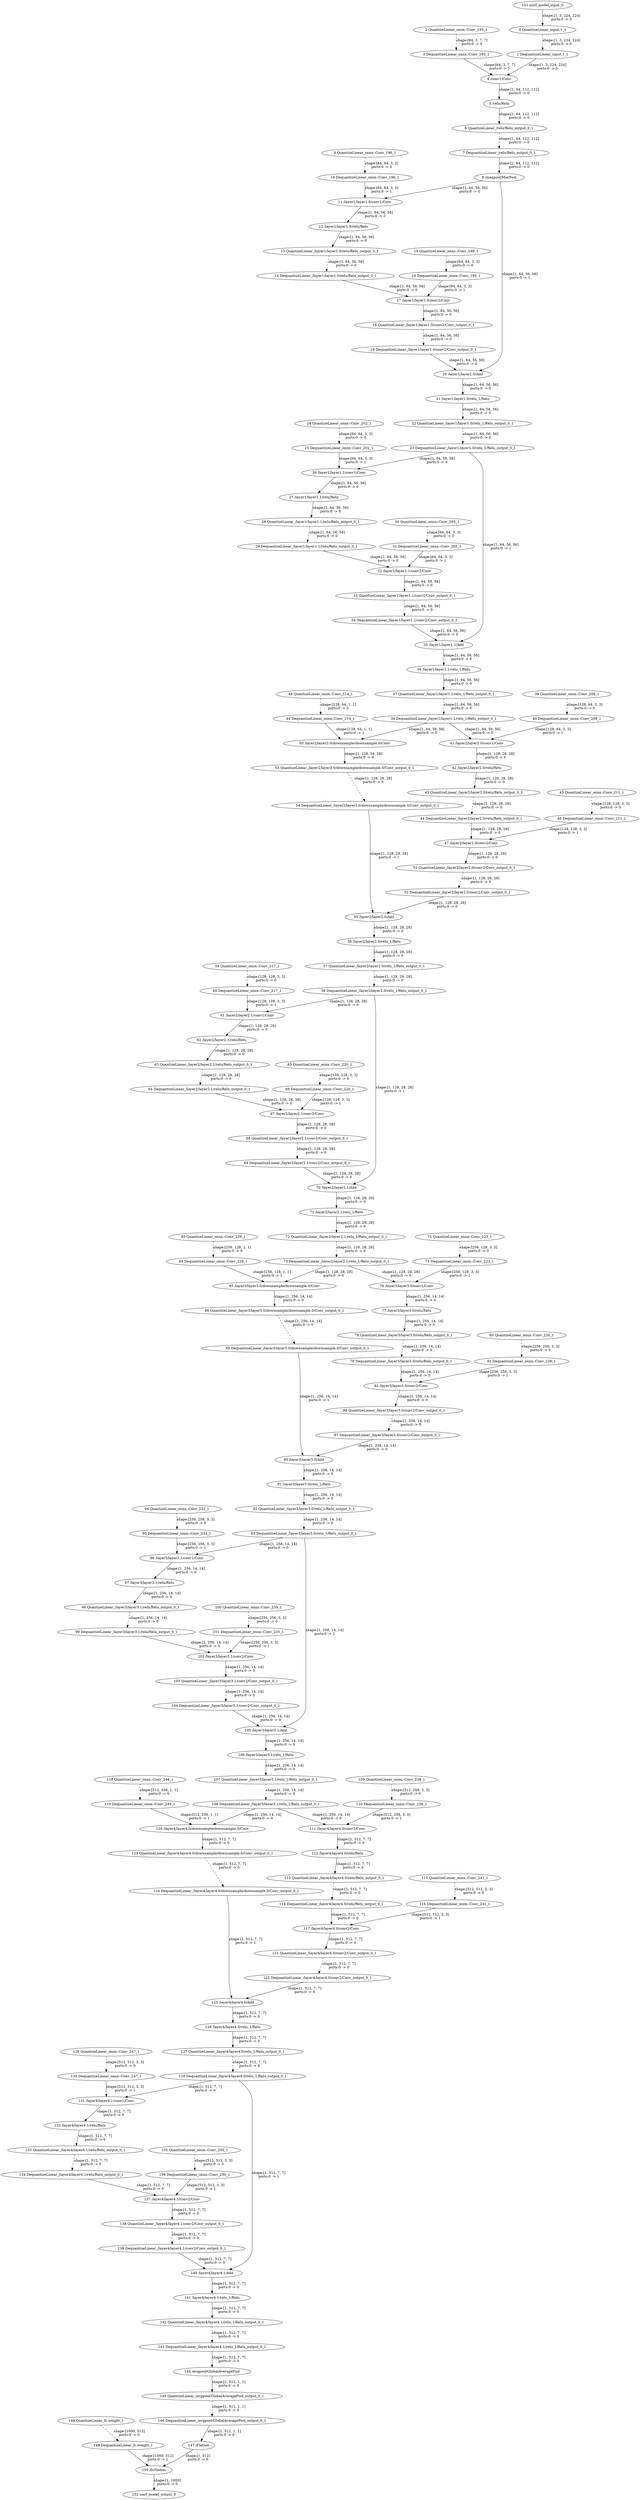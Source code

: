 strict digraph  {
"0 QuantizeLinear_input.1_1" [id=0, type=QuantizeLinear];
"1 DequantizeLinear_input.1_1" [id=1, type=DequantizeLinear];
"2 QuantizeLinear_onnx^^Conv_193_1" [id=2, label="2 QuantizeLinear_onnx::Conv_193_1", type=QuantizeLinear];
"3 DequantizeLinear_onnx^^Conv_193_1" [id=3, label="3 DequantizeLinear_onnx::Conv_193_1", type=DequantizeLinear];
"4 /conv1/Conv" [id=4, type=Conv];
"5 /relu/Relu" [id=5, type=Relu];
"6 QuantizeLinear_/relu/Relu_output_0_1" [id=6, type=QuantizeLinear];
"7 DequantizeLinear_/relu/Relu_output_0_1" [id=7, type=DequantizeLinear];
"8 /maxpool/MaxPool" [id=8, type=MaxPool];
"9 QuantizeLinear_onnx^^Conv_196_1" [id=9, label="9 QuantizeLinear_onnx::Conv_196_1", type=QuantizeLinear];
"10 DequantizeLinear_onnx^^Conv_196_1" [id=10, label="10 DequantizeLinear_onnx::Conv_196_1", type=DequantizeLinear];
"11 /layer1/layer1.0/conv1/Conv" [id=11, type=Conv];
"12 /layer1/layer1.0/relu/Relu" [id=12, type=Relu];
"13 QuantizeLinear_/layer1/layer1.0/relu/Relu_output_0_1" [id=13, type=QuantizeLinear];
"14 DequantizeLinear_/layer1/layer1.0/relu/Relu_output_0_1" [id=14, type=DequantizeLinear];
"15 QuantizeLinear_onnx^^Conv_199_1" [id=15, label="15 QuantizeLinear_onnx::Conv_199_1", type=QuantizeLinear];
"16 DequantizeLinear_onnx^^Conv_199_1" [id=16, label="16 DequantizeLinear_onnx::Conv_199_1", type=DequantizeLinear];
"17 /layer1/layer1.0/conv2/Conv" [id=17, type=Conv];
"18 QuantizeLinear_/layer1/layer1.0/conv2/Conv_output_0_1" [id=18, type=QuantizeLinear];
"19 DequantizeLinear_/layer1/layer1.0/conv2/Conv_output_0_1" [id=19, type=DequantizeLinear];
"20 /layer1/layer1.0/Add" [id=20, type=Add];
"21 /layer1/layer1.0/relu_1/Relu" [id=21, type=Relu];
"22 QuantizeLinear_/layer1/layer1.0/relu_1/Relu_output_0_1" [id=22, type=QuantizeLinear];
"23 DequantizeLinear_/layer1/layer1.0/relu_1/Relu_output_0_1" [id=23, type=DequantizeLinear];
"24 QuantizeLinear_onnx^^Conv_202_1" [id=24, label="24 QuantizeLinear_onnx::Conv_202_1", type=QuantizeLinear];
"25 DequantizeLinear_onnx^^Conv_202_1" [id=25, label="25 DequantizeLinear_onnx::Conv_202_1", type=DequantizeLinear];
"26 /layer1/layer1.1/conv1/Conv" [id=26, type=Conv];
"27 /layer1/layer1.1/relu/Relu" [id=27, type=Relu];
"28 QuantizeLinear_/layer1/layer1.1/relu/Relu_output_0_1" [id=28, type=QuantizeLinear];
"29 DequantizeLinear_/layer1/layer1.1/relu/Relu_output_0_1" [id=29, type=DequantizeLinear];
"30 QuantizeLinear_onnx^^Conv_205_1" [id=30, label="30 QuantizeLinear_onnx::Conv_205_1", type=QuantizeLinear];
"31 DequantizeLinear_onnx^^Conv_205_1" [id=31, label="31 DequantizeLinear_onnx::Conv_205_1", type=DequantizeLinear];
"32 /layer1/layer1.1/conv2/Conv" [id=32, type=Conv];
"33 QuantizeLinear_/layer1/layer1.1/conv2/Conv_output_0_1" [id=33, type=QuantizeLinear];
"34 DequantizeLinear_/layer1/layer1.1/conv2/Conv_output_0_1" [id=34, type=DequantizeLinear];
"35 /layer1/layer1.1/Add" [id=35, type=Add];
"36 /layer1/layer1.1/relu_1/Relu" [id=36, type=Relu];
"37 QuantizeLinear_/layer1/layer1.1/relu_1/Relu_output_0_1" [id=37, type=QuantizeLinear];
"38 DequantizeLinear_/layer1/layer1.1/relu_1/Relu_output_0_1" [id=38, type=DequantizeLinear];
"39 QuantizeLinear_onnx^^Conv_208_1" [id=39, label="39 QuantizeLinear_onnx::Conv_208_1", type=QuantizeLinear];
"40 DequantizeLinear_onnx^^Conv_208_1" [id=40, label="40 DequantizeLinear_onnx::Conv_208_1", type=DequantizeLinear];
"41 /layer2/layer2.0/conv1/Conv" [id=41, type=Conv];
"42 /layer2/layer2.0/relu/Relu" [id=42, type=Relu];
"43 QuantizeLinear_/layer2/layer2.0/relu/Relu_output_0_1" [id=43, type=QuantizeLinear];
"44 DequantizeLinear_/layer2/layer2.0/relu/Relu_output_0_1" [id=44, type=DequantizeLinear];
"45 QuantizeLinear_onnx^^Conv_211_1" [id=45, label="45 QuantizeLinear_onnx::Conv_211_1", type=QuantizeLinear];
"46 DequantizeLinear_onnx^^Conv_211_1" [id=46, label="46 DequantizeLinear_onnx::Conv_211_1", type=DequantizeLinear];
"47 /layer2/layer2.0/conv2/Conv" [id=47, type=Conv];
"48 QuantizeLinear_onnx^^Conv_214_1" [id=48, label="48 QuantizeLinear_onnx::Conv_214_1", type=QuantizeLinear];
"49 DequantizeLinear_onnx^^Conv_214_1" [id=49, label="49 DequantizeLinear_onnx::Conv_214_1", type=DequantizeLinear];
"50 /layer2/layer2.0/downsample/downsample.0/Conv" [id=50, type=Conv];
"51 QuantizeLinear_/layer2/layer2.0/conv2/Conv_output_0_1" [id=51, type=QuantizeLinear];
"52 DequantizeLinear_/layer2/layer2.0/conv2/Conv_output_0_1" [id=52, type=DequantizeLinear];
"53 QuantizeLinear_/layer2/layer2.0/downsample/downsample.0/Conv_output_0_1" [id=53, type=QuantizeLinear];
"54 DequantizeLinear_/layer2/layer2.0/downsample/downsample.0/Conv_output_0_1" [id=54, type=DequantizeLinear];
"55 /layer2/layer2.0/Add" [id=55, type=Add];
"56 /layer2/layer2.0/relu_1/Relu" [id=56, type=Relu];
"57 QuantizeLinear_/layer2/layer2.0/relu_1/Relu_output_0_1" [id=57, type=QuantizeLinear];
"58 DequantizeLinear_/layer2/layer2.0/relu_1/Relu_output_0_1" [id=58, type=DequantizeLinear];
"59 QuantizeLinear_onnx^^Conv_217_1" [id=59, label="59 QuantizeLinear_onnx::Conv_217_1", type=QuantizeLinear];
"60 DequantizeLinear_onnx^^Conv_217_1" [id=60, label="60 DequantizeLinear_onnx::Conv_217_1", type=DequantizeLinear];
"61 /layer2/layer2.1/conv1/Conv" [id=61, type=Conv];
"62 /layer2/layer2.1/relu/Relu" [id=62, type=Relu];
"63 QuantizeLinear_/layer2/layer2.1/relu/Relu_output_0_1" [id=63, type=QuantizeLinear];
"64 DequantizeLinear_/layer2/layer2.1/relu/Relu_output_0_1" [id=64, type=DequantizeLinear];
"65 QuantizeLinear_onnx^^Conv_220_1" [id=65, label="65 QuantizeLinear_onnx::Conv_220_1", type=QuantizeLinear];
"66 DequantizeLinear_onnx^^Conv_220_1" [id=66, label="66 DequantizeLinear_onnx::Conv_220_1", type=DequantizeLinear];
"67 /layer2/layer2.1/conv2/Conv" [id=67, type=Conv];
"68 QuantizeLinear_/layer2/layer2.1/conv2/Conv_output_0_1" [id=68, type=QuantizeLinear];
"69 DequantizeLinear_/layer2/layer2.1/conv2/Conv_output_0_1" [id=69, type=DequantizeLinear];
"70 /layer2/layer2.1/Add" [id=70, type=Add];
"71 /layer2/layer2.1/relu_1/Relu" [id=71, type=Relu];
"72 QuantizeLinear_/layer2/layer2.1/relu_1/Relu_output_0_1" [id=72, type=QuantizeLinear];
"73 DequantizeLinear_/layer2/layer2.1/relu_1/Relu_output_0_1" [id=73, type=DequantizeLinear];
"74 QuantizeLinear_onnx^^Conv_223_1" [id=74, label="74 QuantizeLinear_onnx::Conv_223_1", type=QuantizeLinear];
"75 DequantizeLinear_onnx^^Conv_223_1" [id=75, label="75 DequantizeLinear_onnx::Conv_223_1", type=DequantizeLinear];
"76 /layer3/layer3.0/conv1/Conv" [id=76, type=Conv];
"77 /layer3/layer3.0/relu/Relu" [id=77, type=Relu];
"78 QuantizeLinear_/layer3/layer3.0/relu/Relu_output_0_1" [id=78, type=QuantizeLinear];
"79 DequantizeLinear_/layer3/layer3.0/relu/Relu_output_0_1" [id=79, type=DequantizeLinear];
"80 QuantizeLinear_onnx^^Conv_226_1" [id=80, label="80 QuantizeLinear_onnx::Conv_226_1", type=QuantizeLinear];
"81 DequantizeLinear_onnx^^Conv_226_1" [id=81, label="81 DequantizeLinear_onnx::Conv_226_1", type=DequantizeLinear];
"82 /layer3/layer3.0/conv2/Conv" [id=82, type=Conv];
"83 QuantizeLinear_onnx^^Conv_229_1" [id=83, label="83 QuantizeLinear_onnx::Conv_229_1", type=QuantizeLinear];
"84 DequantizeLinear_onnx^^Conv_229_1" [id=84, label="84 DequantizeLinear_onnx::Conv_229_1", type=DequantizeLinear];
"85 /layer3/layer3.0/downsample/downsample.0/Conv" [id=85, type=Conv];
"86 QuantizeLinear_/layer3/layer3.0/conv2/Conv_output_0_1" [id=86, type=QuantizeLinear];
"87 DequantizeLinear_/layer3/layer3.0/conv2/Conv_output_0_1" [id=87, type=DequantizeLinear];
"88 QuantizeLinear_/layer3/layer3.0/downsample/downsample.0/Conv_output_0_1" [id=88, type=QuantizeLinear];
"89 DequantizeLinear_/layer3/layer3.0/downsample/downsample.0/Conv_output_0_1" [id=89, type=DequantizeLinear];
"90 /layer3/layer3.0/Add" [id=90, type=Add];
"91 /layer3/layer3.0/relu_1/Relu" [id=91, type=Relu];
"92 QuantizeLinear_/layer3/layer3.0/relu_1/Relu_output_0_1" [id=92, type=QuantizeLinear];
"93 DequantizeLinear_/layer3/layer3.0/relu_1/Relu_output_0_1" [id=93, type=DequantizeLinear];
"94 QuantizeLinear_onnx^^Conv_232_1" [id=94, label="94 QuantizeLinear_onnx::Conv_232_1", type=QuantizeLinear];
"95 DequantizeLinear_onnx^^Conv_232_1" [id=95, label="95 DequantizeLinear_onnx::Conv_232_1", type=DequantizeLinear];
"96 /layer3/layer3.1/conv1/Conv" [id=96, type=Conv];
"97 /layer3/layer3.1/relu/Relu" [id=97, type=Relu];
"98 QuantizeLinear_/layer3/layer3.1/relu/Relu_output_0_1" [id=98, type=QuantizeLinear];
"99 DequantizeLinear_/layer3/layer3.1/relu/Relu_output_0_1" [id=99, type=DequantizeLinear];
"100 QuantizeLinear_onnx^^Conv_235_1" [id=100, label="100 QuantizeLinear_onnx::Conv_235_1", type=QuantizeLinear];
"101 DequantizeLinear_onnx^^Conv_235_1" [id=101, label="101 DequantizeLinear_onnx::Conv_235_1", type=DequantizeLinear];
"102 /layer3/layer3.1/conv2/Conv" [id=102, type=Conv];
"103 QuantizeLinear_/layer3/layer3.1/conv2/Conv_output_0_1" [id=103, type=QuantizeLinear];
"104 DequantizeLinear_/layer3/layer3.1/conv2/Conv_output_0_1" [id=104, type=DequantizeLinear];
"105 /layer3/layer3.1/Add" [id=105, type=Add];
"106 /layer3/layer3.1/relu_1/Relu" [id=106, type=Relu];
"107 QuantizeLinear_/layer3/layer3.1/relu_1/Relu_output_0_1" [id=107, type=QuantizeLinear];
"108 DequantizeLinear_/layer3/layer3.1/relu_1/Relu_output_0_1" [id=108, type=DequantizeLinear];
"109 QuantizeLinear_onnx^^Conv_238_1" [id=109, label="109 QuantizeLinear_onnx::Conv_238_1", type=QuantizeLinear];
"110 DequantizeLinear_onnx^^Conv_238_1" [id=110, label="110 DequantizeLinear_onnx::Conv_238_1", type=DequantizeLinear];
"111 /layer4/layer4.0/conv1/Conv" [id=111, type=Conv];
"112 /layer4/layer4.0/relu/Relu" [id=112, type=Relu];
"113 QuantizeLinear_/layer4/layer4.0/relu/Relu_output_0_1" [id=113, type=QuantizeLinear];
"114 DequantizeLinear_/layer4/layer4.0/relu/Relu_output_0_1" [id=114, type=DequantizeLinear];
"115 QuantizeLinear_onnx^^Conv_241_1" [id=115, label="115 QuantizeLinear_onnx::Conv_241_1", type=QuantizeLinear];
"116 DequantizeLinear_onnx^^Conv_241_1" [id=116, label="116 DequantizeLinear_onnx::Conv_241_1", type=DequantizeLinear];
"117 /layer4/layer4.0/conv2/Conv" [id=117, type=Conv];
"118 QuantizeLinear_onnx^^Conv_244_1" [id=118, label="118 QuantizeLinear_onnx::Conv_244_1", type=QuantizeLinear];
"119 DequantizeLinear_onnx^^Conv_244_1" [id=119, label="119 DequantizeLinear_onnx::Conv_244_1", type=DequantizeLinear];
"120 /layer4/layer4.0/downsample/downsample.0/Conv" [id=120, type=Conv];
"121 QuantizeLinear_/layer4/layer4.0/conv2/Conv_output_0_1" [id=121, type=QuantizeLinear];
"122 DequantizeLinear_/layer4/layer4.0/conv2/Conv_output_0_1" [id=122, type=DequantizeLinear];
"123 QuantizeLinear_/layer4/layer4.0/downsample/downsample.0/Conv_output_0_1" [id=123, type=QuantizeLinear];
"124 DequantizeLinear_/layer4/layer4.0/downsample/downsample.0/Conv_output_0_1" [id=124, type=DequantizeLinear];
"125 /layer4/layer4.0/Add" [id=125, type=Add];
"126 /layer4/layer4.0/relu_1/Relu" [id=126, type=Relu];
"127 QuantizeLinear_/layer4/layer4.0/relu_1/Relu_output_0_1" [id=127, type=QuantizeLinear];
"128 DequantizeLinear_/layer4/layer4.0/relu_1/Relu_output_0_1" [id=128, type=DequantizeLinear];
"129 QuantizeLinear_onnx^^Conv_247_1" [id=129, label="129 QuantizeLinear_onnx::Conv_247_1", type=QuantizeLinear];
"130 DequantizeLinear_onnx^^Conv_247_1" [id=130, label="130 DequantizeLinear_onnx::Conv_247_1", type=DequantizeLinear];
"131 /layer4/layer4.1/conv1/Conv" [id=131, type=Conv];
"132 /layer4/layer4.1/relu/Relu" [id=132, type=Relu];
"133 QuantizeLinear_/layer4/layer4.1/relu/Relu_output_0_1" [id=133, type=QuantizeLinear];
"134 DequantizeLinear_/layer4/layer4.1/relu/Relu_output_0_1" [id=134, type=DequantizeLinear];
"135 QuantizeLinear_onnx^^Conv_250_1" [id=135, label="135 QuantizeLinear_onnx::Conv_250_1", type=QuantizeLinear];
"136 DequantizeLinear_onnx^^Conv_250_1" [id=136, label="136 DequantizeLinear_onnx::Conv_250_1", type=DequantizeLinear];
"137 /layer4/layer4.1/conv2/Conv" [id=137, type=Conv];
"138 QuantizeLinear_/layer4/layer4.1/conv2/Conv_output_0_1" [id=138, type=QuantizeLinear];
"139 DequantizeLinear_/layer4/layer4.1/conv2/Conv_output_0_1" [id=139, type=DequantizeLinear];
"140 /layer4/layer4.1/Add" [id=140, type=Add];
"141 /layer4/layer4.1/relu_1/Relu" [id=141, type=Relu];
"142 QuantizeLinear_/layer4/layer4.1/relu_1/Relu_output_0_1" [id=142, type=QuantizeLinear];
"143 DequantizeLinear_/layer4/layer4.1/relu_1/Relu_output_0_1" [id=143, type=DequantizeLinear];
"144 /avgpool/GlobalAveragePool" [id=144, type=GlobalAveragePool];
"145 QuantizeLinear_/avgpool/GlobalAveragePool_output_0_1" [id=145, type=QuantizeLinear];
"146 DequantizeLinear_/avgpool/GlobalAveragePool_output_0_1" [id=146, type=DequantizeLinear];
"147 /Flatten" [id=147, type=Flatten];
"148 QuantizeLinear_fc.weight_1" [id=148, type=QuantizeLinear];
"149 DequantizeLinear_fc.weight_1" [id=149, type=DequantizeLinear];
"150 /fc/Gemm" [id=150, type=Gemm];
"151 nncf_model_input_0" [id=151, type=nncf_model_input];
"152 nncf_model_output_0" [id=152, type=nncf_model_output];
"0 QuantizeLinear_input.1_1" -> "1 DequantizeLinear_input.1_1"  [label="shape:[1, 3, 224, 224]\nports:0 -> 0", style=dashed];
"1 DequantizeLinear_input.1_1" -> "4 /conv1/Conv"  [label="shape:[1, 3, 224, 224]\nports:0 -> 0", style=solid];
"2 QuantizeLinear_onnx^^Conv_193_1" -> "3 DequantizeLinear_onnx^^Conv_193_1"  [label="shape:[64, 3, 7, 7]\nports:0 -> 0", style=dashed];
"3 DequantizeLinear_onnx^^Conv_193_1" -> "4 /conv1/Conv"  [label="shape:[64, 3, 7, 7]\nports:0 -> 1", style=solid];
"4 /conv1/Conv" -> "5 /relu/Relu"  [label="shape:[1, 64, 112, 112]\nports:0 -> 0", style=solid];
"5 /relu/Relu" -> "6 QuantizeLinear_/relu/Relu_output_0_1"  [label="shape:[1, 64, 112, 112]\nports:0 -> 0", style=solid];
"6 QuantizeLinear_/relu/Relu_output_0_1" -> "7 DequantizeLinear_/relu/Relu_output_0_1"  [label="shape:[1, 64, 112, 112]\nports:0 -> 0", style=dashed];
"7 DequantizeLinear_/relu/Relu_output_0_1" -> "8 /maxpool/MaxPool"  [label="shape:[1, 64, 112, 112]\nports:0 -> 0", style=solid];
"8 /maxpool/MaxPool" -> "11 /layer1/layer1.0/conv1/Conv"  [label="shape:[1, 64, 56, 56]\nports:0 -> 0", style=solid];
"8 /maxpool/MaxPool" -> "20 /layer1/layer1.0/Add"  [label="shape:[1, 64, 56, 56]\nports:0 -> 1", style=solid];
"9 QuantizeLinear_onnx^^Conv_196_1" -> "10 DequantizeLinear_onnx^^Conv_196_1"  [label="shape:[64, 64, 3, 3]\nports:0 -> 0", style=dashed];
"10 DequantizeLinear_onnx^^Conv_196_1" -> "11 /layer1/layer1.0/conv1/Conv"  [label="shape:[64, 64, 3, 3]\nports:0 -> 1", style=solid];
"11 /layer1/layer1.0/conv1/Conv" -> "12 /layer1/layer1.0/relu/Relu"  [label="shape:[1, 64, 56, 56]\nports:0 -> 0", style=solid];
"12 /layer1/layer1.0/relu/Relu" -> "13 QuantizeLinear_/layer1/layer1.0/relu/Relu_output_0_1"  [label="shape:[1, 64, 56, 56]\nports:0 -> 0", style=solid];
"13 QuantizeLinear_/layer1/layer1.0/relu/Relu_output_0_1" -> "14 DequantizeLinear_/layer1/layer1.0/relu/Relu_output_0_1"  [label="shape:[1, 64, 56, 56]\nports:0 -> 0", style=dashed];
"14 DequantizeLinear_/layer1/layer1.0/relu/Relu_output_0_1" -> "17 /layer1/layer1.0/conv2/Conv"  [label="shape:[1, 64, 56, 56]\nports:0 -> 0", style=solid];
"15 QuantizeLinear_onnx^^Conv_199_1" -> "16 DequantizeLinear_onnx^^Conv_199_1"  [label="shape:[64, 64, 3, 3]\nports:0 -> 0", style=dashed];
"16 DequantizeLinear_onnx^^Conv_199_1" -> "17 /layer1/layer1.0/conv2/Conv"  [label="shape:[64, 64, 3, 3]\nports:0 -> 1", style=solid];
"17 /layer1/layer1.0/conv2/Conv" -> "18 QuantizeLinear_/layer1/layer1.0/conv2/Conv_output_0_1"  [label="shape:[1, 64, 56, 56]\nports:0 -> 0", style=solid];
"18 QuantizeLinear_/layer1/layer1.0/conv2/Conv_output_0_1" -> "19 DequantizeLinear_/layer1/layer1.0/conv2/Conv_output_0_1"  [label="shape:[1, 64, 56, 56]\nports:0 -> 0", style=dashed];
"19 DequantizeLinear_/layer1/layer1.0/conv2/Conv_output_0_1" -> "20 /layer1/layer1.0/Add"  [label="shape:[1, 64, 56, 56]\nports:0 -> 0", style=solid];
"20 /layer1/layer1.0/Add" -> "21 /layer1/layer1.0/relu_1/Relu"  [label="shape:[1, 64, 56, 56]\nports:0 -> 0", style=solid];
"21 /layer1/layer1.0/relu_1/Relu" -> "22 QuantizeLinear_/layer1/layer1.0/relu_1/Relu_output_0_1"  [label="shape:[1, 64, 56, 56]\nports:0 -> 0", style=solid];
"22 QuantizeLinear_/layer1/layer1.0/relu_1/Relu_output_0_1" -> "23 DequantizeLinear_/layer1/layer1.0/relu_1/Relu_output_0_1"  [label="shape:[1, 64, 56, 56]\nports:0 -> 0", style=dashed];
"23 DequantizeLinear_/layer1/layer1.0/relu_1/Relu_output_0_1" -> "26 /layer1/layer1.1/conv1/Conv"  [label="shape:[1, 64, 56, 56]\nports:0 -> 0", style=solid];
"23 DequantizeLinear_/layer1/layer1.0/relu_1/Relu_output_0_1" -> "35 /layer1/layer1.1/Add"  [label="shape:[1, 64, 56, 56]\nports:0 -> 1", style=solid];
"24 QuantizeLinear_onnx^^Conv_202_1" -> "25 DequantizeLinear_onnx^^Conv_202_1"  [label="shape:[64, 64, 3, 3]\nports:0 -> 0", style=dashed];
"25 DequantizeLinear_onnx^^Conv_202_1" -> "26 /layer1/layer1.1/conv1/Conv"  [label="shape:[64, 64, 3, 3]\nports:0 -> 1", style=solid];
"26 /layer1/layer1.1/conv1/Conv" -> "27 /layer1/layer1.1/relu/Relu"  [label="shape:[1, 64, 56, 56]\nports:0 -> 0", style=solid];
"27 /layer1/layer1.1/relu/Relu" -> "28 QuantizeLinear_/layer1/layer1.1/relu/Relu_output_0_1"  [label="shape:[1, 64, 56, 56]\nports:0 -> 0", style=solid];
"28 QuantizeLinear_/layer1/layer1.1/relu/Relu_output_0_1" -> "29 DequantizeLinear_/layer1/layer1.1/relu/Relu_output_0_1"  [label="shape:[1, 64, 56, 56]\nports:0 -> 0", style=dashed];
"29 DequantizeLinear_/layer1/layer1.1/relu/Relu_output_0_1" -> "32 /layer1/layer1.1/conv2/Conv"  [label="shape:[1, 64, 56, 56]\nports:0 -> 0", style=solid];
"30 QuantizeLinear_onnx^^Conv_205_1" -> "31 DequantizeLinear_onnx^^Conv_205_1"  [label="shape:[64, 64, 3, 3]\nports:0 -> 0", style=dashed];
"31 DequantizeLinear_onnx^^Conv_205_1" -> "32 /layer1/layer1.1/conv2/Conv"  [label="shape:[64, 64, 3, 3]\nports:0 -> 1", style=solid];
"32 /layer1/layer1.1/conv2/Conv" -> "33 QuantizeLinear_/layer1/layer1.1/conv2/Conv_output_0_1"  [label="shape:[1, 64, 56, 56]\nports:0 -> 0", style=solid];
"33 QuantizeLinear_/layer1/layer1.1/conv2/Conv_output_0_1" -> "34 DequantizeLinear_/layer1/layer1.1/conv2/Conv_output_0_1"  [label="shape:[1, 64, 56, 56]\nports:0 -> 0", style=dashed];
"34 DequantizeLinear_/layer1/layer1.1/conv2/Conv_output_0_1" -> "35 /layer1/layer1.1/Add"  [label="shape:[1, 64, 56, 56]\nports:0 -> 0", style=solid];
"35 /layer1/layer1.1/Add" -> "36 /layer1/layer1.1/relu_1/Relu"  [label="shape:[1, 64, 56, 56]\nports:0 -> 0", style=solid];
"36 /layer1/layer1.1/relu_1/Relu" -> "37 QuantizeLinear_/layer1/layer1.1/relu_1/Relu_output_0_1"  [label="shape:[1, 64, 56, 56]\nports:0 -> 0", style=solid];
"37 QuantizeLinear_/layer1/layer1.1/relu_1/Relu_output_0_1" -> "38 DequantizeLinear_/layer1/layer1.1/relu_1/Relu_output_0_1"  [label="shape:[1, 64, 56, 56]\nports:0 -> 0", style=dashed];
"38 DequantizeLinear_/layer1/layer1.1/relu_1/Relu_output_0_1" -> "41 /layer2/layer2.0/conv1/Conv"  [label="shape:[1, 64, 56, 56]\nports:0 -> 0", style=solid];
"38 DequantizeLinear_/layer1/layer1.1/relu_1/Relu_output_0_1" -> "50 /layer2/layer2.0/downsample/downsample.0/Conv"  [label="shape:[1, 64, 56, 56]\nports:0 -> 0", style=solid];
"39 QuantizeLinear_onnx^^Conv_208_1" -> "40 DequantizeLinear_onnx^^Conv_208_1"  [label="shape:[128, 64, 3, 3]\nports:0 -> 0", style=dashed];
"40 DequantizeLinear_onnx^^Conv_208_1" -> "41 /layer2/layer2.0/conv1/Conv"  [label="shape:[128, 64, 3, 3]\nports:0 -> 1", style=solid];
"41 /layer2/layer2.0/conv1/Conv" -> "42 /layer2/layer2.0/relu/Relu"  [label="shape:[1, 128, 28, 28]\nports:0 -> 0", style=solid];
"42 /layer2/layer2.0/relu/Relu" -> "43 QuantizeLinear_/layer2/layer2.0/relu/Relu_output_0_1"  [label="shape:[1, 128, 28, 28]\nports:0 -> 0", style=solid];
"43 QuantizeLinear_/layer2/layer2.0/relu/Relu_output_0_1" -> "44 DequantizeLinear_/layer2/layer2.0/relu/Relu_output_0_1"  [label="shape:[1, 128, 28, 28]\nports:0 -> 0", style=dashed];
"44 DequantizeLinear_/layer2/layer2.0/relu/Relu_output_0_1" -> "47 /layer2/layer2.0/conv2/Conv"  [label="shape:[1, 128, 28, 28]\nports:0 -> 0", style=solid];
"45 QuantizeLinear_onnx^^Conv_211_1" -> "46 DequantizeLinear_onnx^^Conv_211_1"  [label="shape:[128, 128, 3, 3]\nports:0 -> 0", style=dashed];
"46 DequantizeLinear_onnx^^Conv_211_1" -> "47 /layer2/layer2.0/conv2/Conv"  [label="shape:[128, 128, 3, 3]\nports:0 -> 1", style=solid];
"47 /layer2/layer2.0/conv2/Conv" -> "51 QuantizeLinear_/layer2/layer2.0/conv2/Conv_output_0_1"  [label="shape:[1, 128, 28, 28]\nports:0 -> 0", style=solid];
"48 QuantizeLinear_onnx^^Conv_214_1" -> "49 DequantizeLinear_onnx^^Conv_214_1"  [label="shape:[128, 64, 1, 1]\nports:0 -> 0", style=dashed];
"49 DequantizeLinear_onnx^^Conv_214_1" -> "50 /layer2/layer2.0/downsample/downsample.0/Conv"  [label="shape:[128, 64, 1, 1]\nports:0 -> 1", style=solid];
"50 /layer2/layer2.0/downsample/downsample.0/Conv" -> "53 QuantizeLinear_/layer2/layer2.0/downsample/downsample.0/Conv_output_0_1"  [label="shape:[1, 128, 28, 28]\nports:0 -> 0", style=solid];
"51 QuantizeLinear_/layer2/layer2.0/conv2/Conv_output_0_1" -> "52 DequantizeLinear_/layer2/layer2.0/conv2/Conv_output_0_1"  [label="shape:[1, 128, 28, 28]\nports:0 -> 0", style=dashed];
"52 DequantizeLinear_/layer2/layer2.0/conv2/Conv_output_0_1" -> "55 /layer2/layer2.0/Add"  [label="shape:[1, 128, 28, 28]\nports:0 -> 0", style=solid];
"53 QuantizeLinear_/layer2/layer2.0/downsample/downsample.0/Conv_output_0_1" -> "54 DequantizeLinear_/layer2/layer2.0/downsample/downsample.0/Conv_output_0_1"  [label="shape:[1, 128, 28, 28]\nports:0 -> 0", style=dashed];
"54 DequantizeLinear_/layer2/layer2.0/downsample/downsample.0/Conv_output_0_1" -> "55 /layer2/layer2.0/Add"  [label="shape:[1, 128, 28, 28]\nports:0 -> 1", style=solid];
"55 /layer2/layer2.0/Add" -> "56 /layer2/layer2.0/relu_1/Relu"  [label="shape:[1, 128, 28, 28]\nports:0 -> 0", style=solid];
"56 /layer2/layer2.0/relu_1/Relu" -> "57 QuantizeLinear_/layer2/layer2.0/relu_1/Relu_output_0_1"  [label="shape:[1, 128, 28, 28]\nports:0 -> 0", style=solid];
"57 QuantizeLinear_/layer2/layer2.0/relu_1/Relu_output_0_1" -> "58 DequantizeLinear_/layer2/layer2.0/relu_1/Relu_output_0_1"  [label="shape:[1, 128, 28, 28]\nports:0 -> 0", style=dashed];
"58 DequantizeLinear_/layer2/layer2.0/relu_1/Relu_output_0_1" -> "61 /layer2/layer2.1/conv1/Conv"  [label="shape:[1, 128, 28, 28]\nports:0 -> 0", style=solid];
"58 DequantizeLinear_/layer2/layer2.0/relu_1/Relu_output_0_1" -> "70 /layer2/layer2.1/Add"  [label="shape:[1, 128, 28, 28]\nports:0 -> 1", style=solid];
"59 QuantizeLinear_onnx^^Conv_217_1" -> "60 DequantizeLinear_onnx^^Conv_217_1"  [label="shape:[128, 128, 3, 3]\nports:0 -> 0", style=dashed];
"60 DequantizeLinear_onnx^^Conv_217_1" -> "61 /layer2/layer2.1/conv1/Conv"  [label="shape:[128, 128, 3, 3]\nports:0 -> 1", style=solid];
"61 /layer2/layer2.1/conv1/Conv" -> "62 /layer2/layer2.1/relu/Relu"  [label="shape:[1, 128, 28, 28]\nports:0 -> 0", style=solid];
"62 /layer2/layer2.1/relu/Relu" -> "63 QuantizeLinear_/layer2/layer2.1/relu/Relu_output_0_1"  [label="shape:[1, 128, 28, 28]\nports:0 -> 0", style=solid];
"63 QuantizeLinear_/layer2/layer2.1/relu/Relu_output_0_1" -> "64 DequantizeLinear_/layer2/layer2.1/relu/Relu_output_0_1"  [label="shape:[1, 128, 28, 28]\nports:0 -> 0", style=dashed];
"64 DequantizeLinear_/layer2/layer2.1/relu/Relu_output_0_1" -> "67 /layer2/layer2.1/conv2/Conv"  [label="shape:[1, 128, 28, 28]\nports:0 -> 0", style=solid];
"65 QuantizeLinear_onnx^^Conv_220_1" -> "66 DequantizeLinear_onnx^^Conv_220_1"  [label="shape:[128, 128, 3, 3]\nports:0 -> 0", style=dashed];
"66 DequantizeLinear_onnx^^Conv_220_1" -> "67 /layer2/layer2.1/conv2/Conv"  [label="shape:[128, 128, 3, 3]\nports:0 -> 1", style=solid];
"67 /layer2/layer2.1/conv2/Conv" -> "68 QuantizeLinear_/layer2/layer2.1/conv2/Conv_output_0_1"  [label="shape:[1, 128, 28, 28]\nports:0 -> 0", style=solid];
"68 QuantizeLinear_/layer2/layer2.1/conv2/Conv_output_0_1" -> "69 DequantizeLinear_/layer2/layer2.1/conv2/Conv_output_0_1"  [label="shape:[1, 128, 28, 28]\nports:0 -> 0", style=dashed];
"69 DequantizeLinear_/layer2/layer2.1/conv2/Conv_output_0_1" -> "70 /layer2/layer2.1/Add"  [label="shape:[1, 128, 28, 28]\nports:0 -> 0", style=solid];
"70 /layer2/layer2.1/Add" -> "71 /layer2/layer2.1/relu_1/Relu"  [label="shape:[1, 128, 28, 28]\nports:0 -> 0", style=solid];
"71 /layer2/layer2.1/relu_1/Relu" -> "72 QuantizeLinear_/layer2/layer2.1/relu_1/Relu_output_0_1"  [label="shape:[1, 128, 28, 28]\nports:0 -> 0", style=solid];
"72 QuantizeLinear_/layer2/layer2.1/relu_1/Relu_output_0_1" -> "73 DequantizeLinear_/layer2/layer2.1/relu_1/Relu_output_0_1"  [label="shape:[1, 128, 28, 28]\nports:0 -> 0", style=dashed];
"73 DequantizeLinear_/layer2/layer2.1/relu_1/Relu_output_0_1" -> "76 /layer3/layer3.0/conv1/Conv"  [label="shape:[1, 128, 28, 28]\nports:0 -> 0", style=solid];
"73 DequantizeLinear_/layer2/layer2.1/relu_1/Relu_output_0_1" -> "85 /layer3/layer3.0/downsample/downsample.0/Conv"  [label="shape:[1, 128, 28, 28]\nports:0 -> 0", style=solid];
"74 QuantizeLinear_onnx^^Conv_223_1" -> "75 DequantizeLinear_onnx^^Conv_223_1"  [label="shape:[256, 128, 3, 3]\nports:0 -> 0", style=dashed];
"75 DequantizeLinear_onnx^^Conv_223_1" -> "76 /layer3/layer3.0/conv1/Conv"  [label="shape:[256, 128, 3, 3]\nports:0 -> 1", style=solid];
"76 /layer3/layer3.0/conv1/Conv" -> "77 /layer3/layer3.0/relu/Relu"  [label="shape:[1, 256, 14, 14]\nports:0 -> 0", style=solid];
"77 /layer3/layer3.0/relu/Relu" -> "78 QuantizeLinear_/layer3/layer3.0/relu/Relu_output_0_1"  [label="shape:[1, 256, 14, 14]\nports:0 -> 0", style=solid];
"78 QuantizeLinear_/layer3/layer3.0/relu/Relu_output_0_1" -> "79 DequantizeLinear_/layer3/layer3.0/relu/Relu_output_0_1"  [label="shape:[1, 256, 14, 14]\nports:0 -> 0", style=dashed];
"79 DequantizeLinear_/layer3/layer3.0/relu/Relu_output_0_1" -> "82 /layer3/layer3.0/conv2/Conv"  [label="shape:[1, 256, 14, 14]\nports:0 -> 0", style=solid];
"80 QuantizeLinear_onnx^^Conv_226_1" -> "81 DequantizeLinear_onnx^^Conv_226_1"  [label="shape:[256, 256, 3, 3]\nports:0 -> 0", style=dashed];
"81 DequantizeLinear_onnx^^Conv_226_1" -> "82 /layer3/layer3.0/conv2/Conv"  [label="shape:[256, 256, 3, 3]\nports:0 -> 1", style=solid];
"82 /layer3/layer3.0/conv2/Conv" -> "86 QuantizeLinear_/layer3/layer3.0/conv2/Conv_output_0_1"  [label="shape:[1, 256, 14, 14]\nports:0 -> 0", style=solid];
"83 QuantizeLinear_onnx^^Conv_229_1" -> "84 DequantizeLinear_onnx^^Conv_229_1"  [label="shape:[256, 128, 1, 1]\nports:0 -> 0", style=dashed];
"84 DequantizeLinear_onnx^^Conv_229_1" -> "85 /layer3/layer3.0/downsample/downsample.0/Conv"  [label="shape:[256, 128, 1, 1]\nports:0 -> 1", style=solid];
"85 /layer3/layer3.0/downsample/downsample.0/Conv" -> "88 QuantizeLinear_/layer3/layer3.0/downsample/downsample.0/Conv_output_0_1"  [label="shape:[1, 256, 14, 14]\nports:0 -> 0", style=solid];
"86 QuantizeLinear_/layer3/layer3.0/conv2/Conv_output_0_1" -> "87 DequantizeLinear_/layer3/layer3.0/conv2/Conv_output_0_1"  [label="shape:[1, 256, 14, 14]\nports:0 -> 0", style=dashed];
"87 DequantizeLinear_/layer3/layer3.0/conv2/Conv_output_0_1" -> "90 /layer3/layer3.0/Add"  [label="shape:[1, 256, 14, 14]\nports:0 -> 0", style=solid];
"88 QuantizeLinear_/layer3/layer3.0/downsample/downsample.0/Conv_output_0_1" -> "89 DequantizeLinear_/layer3/layer3.0/downsample/downsample.0/Conv_output_0_1"  [label="shape:[1, 256, 14, 14]\nports:0 -> 0", style=dashed];
"89 DequantizeLinear_/layer3/layer3.0/downsample/downsample.0/Conv_output_0_1" -> "90 /layer3/layer3.0/Add"  [label="shape:[1, 256, 14, 14]\nports:0 -> 1", style=solid];
"90 /layer3/layer3.0/Add" -> "91 /layer3/layer3.0/relu_1/Relu"  [label="shape:[1, 256, 14, 14]\nports:0 -> 0", style=solid];
"91 /layer3/layer3.0/relu_1/Relu" -> "92 QuantizeLinear_/layer3/layer3.0/relu_1/Relu_output_0_1"  [label="shape:[1, 256, 14, 14]\nports:0 -> 0", style=solid];
"92 QuantizeLinear_/layer3/layer3.0/relu_1/Relu_output_0_1" -> "93 DequantizeLinear_/layer3/layer3.0/relu_1/Relu_output_0_1"  [label="shape:[1, 256, 14, 14]\nports:0 -> 0", style=dashed];
"93 DequantizeLinear_/layer3/layer3.0/relu_1/Relu_output_0_1" -> "96 /layer3/layer3.1/conv1/Conv"  [label="shape:[1, 256, 14, 14]\nports:0 -> 0", style=solid];
"93 DequantizeLinear_/layer3/layer3.0/relu_1/Relu_output_0_1" -> "105 /layer3/layer3.1/Add"  [label="shape:[1, 256, 14, 14]\nports:0 -> 1", style=solid];
"94 QuantizeLinear_onnx^^Conv_232_1" -> "95 DequantizeLinear_onnx^^Conv_232_1"  [label="shape:[256, 256, 3, 3]\nports:0 -> 0", style=dashed];
"95 DequantizeLinear_onnx^^Conv_232_1" -> "96 /layer3/layer3.1/conv1/Conv"  [label="shape:[256, 256, 3, 3]\nports:0 -> 1", style=solid];
"96 /layer3/layer3.1/conv1/Conv" -> "97 /layer3/layer3.1/relu/Relu"  [label="shape:[1, 256, 14, 14]\nports:0 -> 0", style=solid];
"97 /layer3/layer3.1/relu/Relu" -> "98 QuantizeLinear_/layer3/layer3.1/relu/Relu_output_0_1"  [label="shape:[1, 256, 14, 14]\nports:0 -> 0", style=solid];
"98 QuantizeLinear_/layer3/layer3.1/relu/Relu_output_0_1" -> "99 DequantizeLinear_/layer3/layer3.1/relu/Relu_output_0_1"  [label="shape:[1, 256, 14, 14]\nports:0 -> 0", style=dashed];
"99 DequantizeLinear_/layer3/layer3.1/relu/Relu_output_0_1" -> "102 /layer3/layer3.1/conv2/Conv"  [label="shape:[1, 256, 14, 14]\nports:0 -> 0", style=solid];
"100 QuantizeLinear_onnx^^Conv_235_1" -> "101 DequantizeLinear_onnx^^Conv_235_1"  [label="shape:[256, 256, 3, 3]\nports:0 -> 0", style=dashed];
"101 DequantizeLinear_onnx^^Conv_235_1" -> "102 /layer3/layer3.1/conv2/Conv"  [label="shape:[256, 256, 3, 3]\nports:0 -> 1", style=solid];
"102 /layer3/layer3.1/conv2/Conv" -> "103 QuantizeLinear_/layer3/layer3.1/conv2/Conv_output_0_1"  [label="shape:[1, 256, 14, 14]\nports:0 -> 0", style=solid];
"103 QuantizeLinear_/layer3/layer3.1/conv2/Conv_output_0_1" -> "104 DequantizeLinear_/layer3/layer3.1/conv2/Conv_output_0_1"  [label="shape:[1, 256, 14, 14]\nports:0 -> 0", style=dashed];
"104 DequantizeLinear_/layer3/layer3.1/conv2/Conv_output_0_1" -> "105 /layer3/layer3.1/Add"  [label="shape:[1, 256, 14, 14]\nports:0 -> 0", style=solid];
"105 /layer3/layer3.1/Add" -> "106 /layer3/layer3.1/relu_1/Relu"  [label="shape:[1, 256, 14, 14]\nports:0 -> 0", style=solid];
"106 /layer3/layer3.1/relu_1/Relu" -> "107 QuantizeLinear_/layer3/layer3.1/relu_1/Relu_output_0_1"  [label="shape:[1, 256, 14, 14]\nports:0 -> 0", style=solid];
"107 QuantizeLinear_/layer3/layer3.1/relu_1/Relu_output_0_1" -> "108 DequantizeLinear_/layer3/layer3.1/relu_1/Relu_output_0_1"  [label="shape:[1, 256, 14, 14]\nports:0 -> 0", style=dashed];
"108 DequantizeLinear_/layer3/layer3.1/relu_1/Relu_output_0_1" -> "111 /layer4/layer4.0/conv1/Conv"  [label="shape:[1, 256, 14, 14]\nports:0 -> 0", style=solid];
"108 DequantizeLinear_/layer3/layer3.1/relu_1/Relu_output_0_1" -> "120 /layer4/layer4.0/downsample/downsample.0/Conv"  [label="shape:[1, 256, 14, 14]\nports:0 -> 0", style=solid];
"109 QuantizeLinear_onnx^^Conv_238_1" -> "110 DequantizeLinear_onnx^^Conv_238_1"  [label="shape:[512, 256, 3, 3]\nports:0 -> 0", style=dashed];
"110 DequantizeLinear_onnx^^Conv_238_1" -> "111 /layer4/layer4.0/conv1/Conv"  [label="shape:[512, 256, 3, 3]\nports:0 -> 1", style=solid];
"111 /layer4/layer4.0/conv1/Conv" -> "112 /layer4/layer4.0/relu/Relu"  [label="shape:[1, 512, 7, 7]\nports:0 -> 0", style=solid];
"112 /layer4/layer4.0/relu/Relu" -> "113 QuantizeLinear_/layer4/layer4.0/relu/Relu_output_0_1"  [label="shape:[1, 512, 7, 7]\nports:0 -> 0", style=solid];
"113 QuantizeLinear_/layer4/layer4.0/relu/Relu_output_0_1" -> "114 DequantizeLinear_/layer4/layer4.0/relu/Relu_output_0_1"  [label="shape:[1, 512, 7, 7]\nports:0 -> 0", style=dashed];
"114 DequantizeLinear_/layer4/layer4.0/relu/Relu_output_0_1" -> "117 /layer4/layer4.0/conv2/Conv"  [label="shape:[1, 512, 7, 7]\nports:0 -> 0", style=solid];
"115 QuantizeLinear_onnx^^Conv_241_1" -> "116 DequantizeLinear_onnx^^Conv_241_1"  [label="shape:[512, 512, 3, 3]\nports:0 -> 0", style=dashed];
"116 DequantizeLinear_onnx^^Conv_241_1" -> "117 /layer4/layer4.0/conv2/Conv"  [label="shape:[512, 512, 3, 3]\nports:0 -> 1", style=solid];
"117 /layer4/layer4.0/conv2/Conv" -> "121 QuantizeLinear_/layer4/layer4.0/conv2/Conv_output_0_1"  [label="shape:[1, 512, 7, 7]\nports:0 -> 0", style=solid];
"118 QuantizeLinear_onnx^^Conv_244_1" -> "119 DequantizeLinear_onnx^^Conv_244_1"  [label="shape:[512, 256, 1, 1]\nports:0 -> 0", style=dashed];
"119 DequantizeLinear_onnx^^Conv_244_1" -> "120 /layer4/layer4.0/downsample/downsample.0/Conv"  [label="shape:[512, 256, 1, 1]\nports:0 -> 1", style=solid];
"120 /layer4/layer4.0/downsample/downsample.0/Conv" -> "123 QuantizeLinear_/layer4/layer4.0/downsample/downsample.0/Conv_output_0_1"  [label="shape:[1, 512, 7, 7]\nports:0 -> 0", style=solid];
"121 QuantizeLinear_/layer4/layer4.0/conv2/Conv_output_0_1" -> "122 DequantizeLinear_/layer4/layer4.0/conv2/Conv_output_0_1"  [label="shape:[1, 512, 7, 7]\nports:0 -> 0", style=dashed];
"122 DequantizeLinear_/layer4/layer4.0/conv2/Conv_output_0_1" -> "125 /layer4/layer4.0/Add"  [label="shape:[1, 512, 7, 7]\nports:0 -> 0", style=solid];
"123 QuantizeLinear_/layer4/layer4.0/downsample/downsample.0/Conv_output_0_1" -> "124 DequantizeLinear_/layer4/layer4.0/downsample/downsample.0/Conv_output_0_1"  [label="shape:[1, 512, 7, 7]\nports:0 -> 0", style=dashed];
"124 DequantizeLinear_/layer4/layer4.0/downsample/downsample.0/Conv_output_0_1" -> "125 /layer4/layer4.0/Add"  [label="shape:[1, 512, 7, 7]\nports:0 -> 1", style=solid];
"125 /layer4/layer4.0/Add" -> "126 /layer4/layer4.0/relu_1/Relu"  [label="shape:[1, 512, 7, 7]\nports:0 -> 0", style=solid];
"126 /layer4/layer4.0/relu_1/Relu" -> "127 QuantizeLinear_/layer4/layer4.0/relu_1/Relu_output_0_1"  [label="shape:[1, 512, 7, 7]\nports:0 -> 0", style=solid];
"127 QuantizeLinear_/layer4/layer4.0/relu_1/Relu_output_0_1" -> "128 DequantizeLinear_/layer4/layer4.0/relu_1/Relu_output_0_1"  [label="shape:[1, 512, 7, 7]\nports:0 -> 0", style=dashed];
"128 DequantizeLinear_/layer4/layer4.0/relu_1/Relu_output_0_1" -> "131 /layer4/layer4.1/conv1/Conv"  [label="shape:[1, 512, 7, 7]\nports:0 -> 0", style=solid];
"128 DequantizeLinear_/layer4/layer4.0/relu_1/Relu_output_0_1" -> "140 /layer4/layer4.1/Add"  [label="shape:[1, 512, 7, 7]\nports:0 -> 1", style=solid];
"129 QuantizeLinear_onnx^^Conv_247_1" -> "130 DequantizeLinear_onnx^^Conv_247_1"  [label="shape:[512, 512, 3, 3]\nports:0 -> 0", style=dashed];
"130 DequantizeLinear_onnx^^Conv_247_1" -> "131 /layer4/layer4.1/conv1/Conv"  [label="shape:[512, 512, 3, 3]\nports:0 -> 1", style=solid];
"131 /layer4/layer4.1/conv1/Conv" -> "132 /layer4/layer4.1/relu/Relu"  [label="shape:[1, 512, 7, 7]\nports:0 -> 0", style=solid];
"132 /layer4/layer4.1/relu/Relu" -> "133 QuantizeLinear_/layer4/layer4.1/relu/Relu_output_0_1"  [label="shape:[1, 512, 7, 7]\nports:0 -> 0", style=solid];
"133 QuantizeLinear_/layer4/layer4.1/relu/Relu_output_0_1" -> "134 DequantizeLinear_/layer4/layer4.1/relu/Relu_output_0_1"  [label="shape:[1, 512, 7, 7]\nports:0 -> 0", style=dashed];
"134 DequantizeLinear_/layer4/layer4.1/relu/Relu_output_0_1" -> "137 /layer4/layer4.1/conv2/Conv"  [label="shape:[1, 512, 7, 7]\nports:0 -> 0", style=solid];
"135 QuantizeLinear_onnx^^Conv_250_1" -> "136 DequantizeLinear_onnx^^Conv_250_1"  [label="shape:[512, 512, 3, 3]\nports:0 -> 0", style=dashed];
"136 DequantizeLinear_onnx^^Conv_250_1" -> "137 /layer4/layer4.1/conv2/Conv"  [label="shape:[512, 512, 3, 3]\nports:0 -> 1", style=solid];
"137 /layer4/layer4.1/conv2/Conv" -> "138 QuantizeLinear_/layer4/layer4.1/conv2/Conv_output_0_1"  [label="shape:[1, 512, 7, 7]\nports:0 -> 0", style=solid];
"138 QuantizeLinear_/layer4/layer4.1/conv2/Conv_output_0_1" -> "139 DequantizeLinear_/layer4/layer4.1/conv2/Conv_output_0_1"  [label="shape:[1, 512, 7, 7]\nports:0 -> 0", style=dashed];
"139 DequantizeLinear_/layer4/layer4.1/conv2/Conv_output_0_1" -> "140 /layer4/layer4.1/Add"  [label="shape:[1, 512, 7, 7]\nports:0 -> 0", style=solid];
"140 /layer4/layer4.1/Add" -> "141 /layer4/layer4.1/relu_1/Relu"  [label="shape:[1, 512, 7, 7]\nports:0 -> 0", style=solid];
"141 /layer4/layer4.1/relu_1/Relu" -> "142 QuantizeLinear_/layer4/layer4.1/relu_1/Relu_output_0_1"  [label="shape:[1, 512, 7, 7]\nports:0 -> 0", style=solid];
"142 QuantizeLinear_/layer4/layer4.1/relu_1/Relu_output_0_1" -> "143 DequantizeLinear_/layer4/layer4.1/relu_1/Relu_output_0_1"  [label="shape:[1, 512, 7, 7]\nports:0 -> 0", style=dashed];
"143 DequantizeLinear_/layer4/layer4.1/relu_1/Relu_output_0_1" -> "144 /avgpool/GlobalAveragePool"  [label="shape:[1, 512, 7, 7]\nports:0 -> 0", style=solid];
"144 /avgpool/GlobalAveragePool" -> "145 QuantizeLinear_/avgpool/GlobalAveragePool_output_0_1"  [label="shape:[1, 512, 1, 1]\nports:0 -> 0", style=solid];
"145 QuantizeLinear_/avgpool/GlobalAveragePool_output_0_1" -> "146 DequantizeLinear_/avgpool/GlobalAveragePool_output_0_1"  [label="shape:[1, 512, 1, 1]\nports:0 -> 0", style=dashed];
"146 DequantizeLinear_/avgpool/GlobalAveragePool_output_0_1" -> "147 /Flatten"  [label="shape:[1, 512, 1, 1]\nports:0 -> 0", style=solid];
"147 /Flatten" -> "150 /fc/Gemm"  [label="shape:[1, 512]\nports:0 -> 0", style=solid];
"148 QuantizeLinear_fc.weight_1" -> "149 DequantizeLinear_fc.weight_1"  [label="shape:[1000, 512]\nports:0 -> 0", style=dashed];
"149 DequantizeLinear_fc.weight_1" -> "150 /fc/Gemm"  [label="shape:[1000, 512]\nports:0 -> 1", style=solid];
"150 /fc/Gemm" -> "152 nncf_model_output_0"  [label="shape:[1, 1000]\nports:0 -> 0", style=solid];
"151 nncf_model_input_0" -> "0 QuantizeLinear_input.1_1"  [label="shape:[1, 3, 224, 224]\nports:0 -> 0", style=solid];
}
